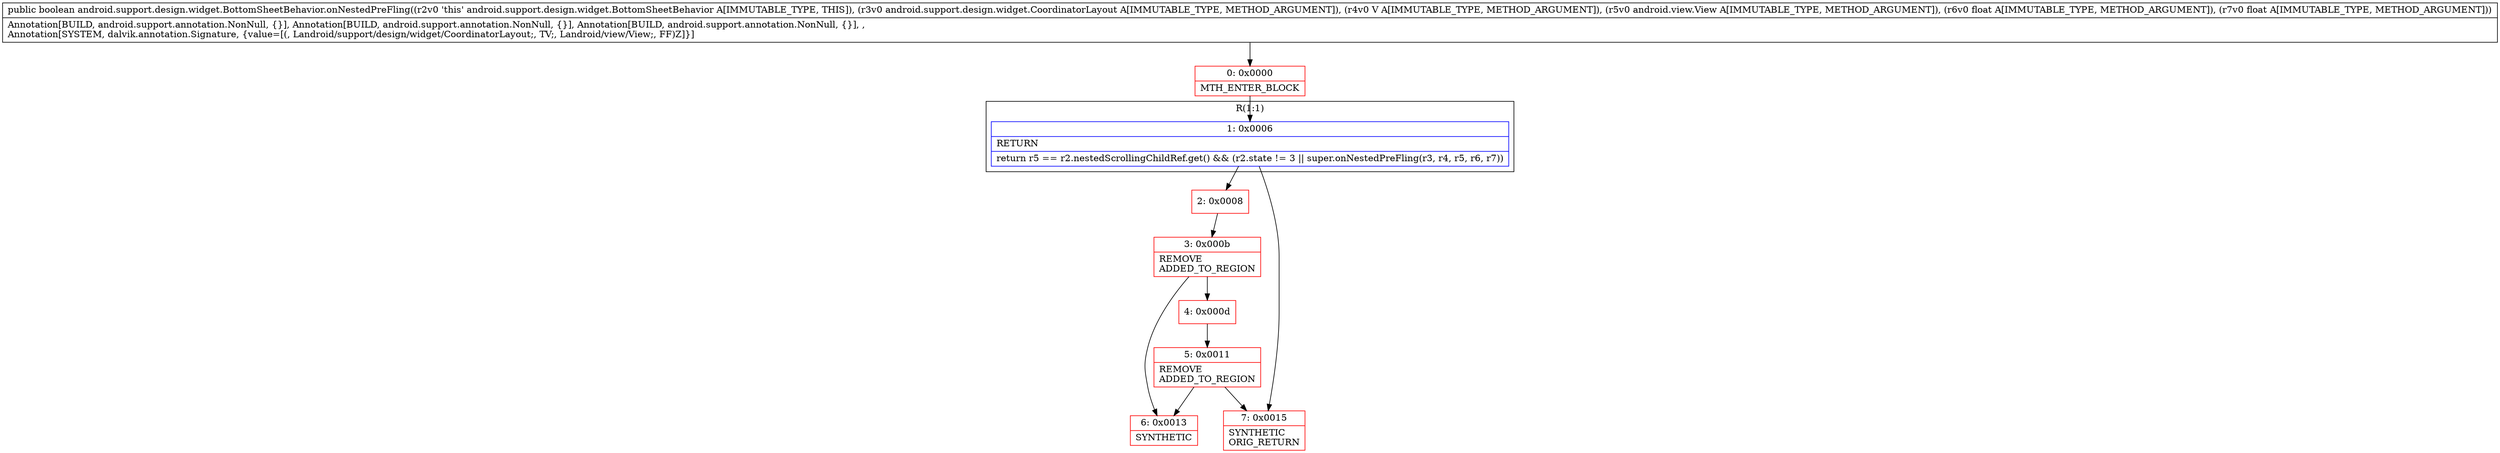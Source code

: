 digraph "CFG forandroid.support.design.widget.BottomSheetBehavior.onNestedPreFling(Landroid\/support\/design\/widget\/CoordinatorLayout;Landroid\/view\/View;Landroid\/view\/View;FF)Z" {
subgraph cluster_Region_661327629 {
label = "R(1:1)";
node [shape=record,color=blue];
Node_1 [shape=record,label="{1\:\ 0x0006|RETURN\l|return r5 == r2.nestedScrollingChildRef.get() && (r2.state != 3 \|\| super.onNestedPreFling(r3, r4, r5, r6, r7))\l}"];
}
Node_0 [shape=record,color=red,label="{0\:\ 0x0000|MTH_ENTER_BLOCK\l}"];
Node_2 [shape=record,color=red,label="{2\:\ 0x0008}"];
Node_3 [shape=record,color=red,label="{3\:\ 0x000b|REMOVE\lADDED_TO_REGION\l}"];
Node_4 [shape=record,color=red,label="{4\:\ 0x000d}"];
Node_5 [shape=record,color=red,label="{5\:\ 0x0011|REMOVE\lADDED_TO_REGION\l}"];
Node_6 [shape=record,color=red,label="{6\:\ 0x0013|SYNTHETIC\l}"];
Node_7 [shape=record,color=red,label="{7\:\ 0x0015|SYNTHETIC\lORIG_RETURN\l}"];
MethodNode[shape=record,label="{public boolean android.support.design.widget.BottomSheetBehavior.onNestedPreFling((r2v0 'this' android.support.design.widget.BottomSheetBehavior A[IMMUTABLE_TYPE, THIS]), (r3v0 android.support.design.widget.CoordinatorLayout A[IMMUTABLE_TYPE, METHOD_ARGUMENT]), (r4v0 V A[IMMUTABLE_TYPE, METHOD_ARGUMENT]), (r5v0 android.view.View A[IMMUTABLE_TYPE, METHOD_ARGUMENT]), (r6v0 float A[IMMUTABLE_TYPE, METHOD_ARGUMENT]), (r7v0 float A[IMMUTABLE_TYPE, METHOD_ARGUMENT]))  | Annotation[BUILD, android.support.annotation.NonNull, \{\}], Annotation[BUILD, android.support.annotation.NonNull, \{\}], Annotation[BUILD, android.support.annotation.NonNull, \{\}], , \lAnnotation[SYSTEM, dalvik.annotation.Signature, \{value=[(, Landroid\/support\/design\/widget\/CoordinatorLayout;, TV;, Landroid\/view\/View;, FF)Z]\}]\l}"];
MethodNode -> Node_0;
Node_1 -> Node_2;
Node_1 -> Node_7;
Node_0 -> Node_1;
Node_2 -> Node_3;
Node_3 -> Node_4;
Node_3 -> Node_6;
Node_4 -> Node_5;
Node_5 -> Node_6;
Node_5 -> Node_7;
}

